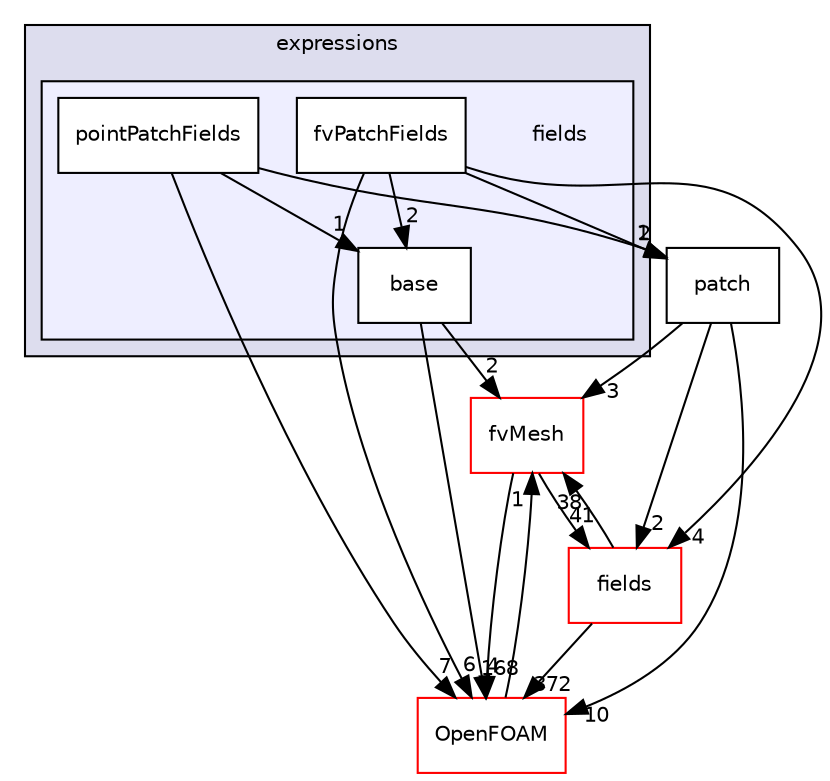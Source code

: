 digraph "src/finiteVolume/expressions/fields" {
  bgcolor=transparent;
  compound=true
  node [ fontsize="10", fontname="Helvetica"];
  edge [ labelfontsize="10", labelfontname="Helvetica"];
  subgraph clusterdir_f31eeeddb3b7313615d9fc5a30556efd {
    graph [ bgcolor="#ddddee", pencolor="black", label="expressions" fontname="Helvetica", fontsize="10", URL="dir_f31eeeddb3b7313615d9fc5a30556efd.html"]
  subgraph clusterdir_94e9d388d8c18aad033edbe21e3c244a {
    graph [ bgcolor="#eeeeff", pencolor="black", label="" URL="dir_94e9d388d8c18aad033edbe21e3c244a.html"];
    dir_94e9d388d8c18aad033edbe21e3c244a [shape=plaintext label="fields"];
    dir_3e84b121de6ab417f91aa031991d9123 [shape=box label="base" color="black" fillcolor="white" style="filled" URL="dir_3e84b121de6ab417f91aa031991d9123.html"];
    dir_dec10d58e119e0163c77869ea72d5b14 [shape=box label="fvPatchFields" color="black" fillcolor="white" style="filled" URL="dir_dec10d58e119e0163c77869ea72d5b14.html"];
    dir_d8ffa1475c96b969c430fff9c79e1e7a [shape=box label="pointPatchFields" color="black" fillcolor="white" style="filled" URL="dir_d8ffa1475c96b969c430fff9c79e1e7a.html"];
  }
  }
  dir_25ab4a83a983f7bb7a38b7f63bb141b7 [shape=box label="fields" color="red" URL="dir_25ab4a83a983f7bb7a38b7f63bb141b7.html"];
  dir_6bbd0519651b483f986c0452fcb0469a [shape=box label="patch" URL="dir_6bbd0519651b483f986c0452fcb0469a.html"];
  dir_c382fa095c9c33d8673c0dd60aaef275 [shape=box label="fvMesh" color="red" URL="dir_c382fa095c9c33d8673c0dd60aaef275.html"];
  dir_c5473ff19b20e6ec4dfe5c310b3778a8 [shape=box label="OpenFOAM" color="red" URL="dir_c5473ff19b20e6ec4dfe5c310b3778a8.html"];
  dir_3e84b121de6ab417f91aa031991d9123->dir_c382fa095c9c33d8673c0dd60aaef275 [headlabel="2", labeldistance=1.5 headhref="dir_000885_001106.html"];
  dir_3e84b121de6ab417f91aa031991d9123->dir_c5473ff19b20e6ec4dfe5c310b3778a8 [headlabel="4", labeldistance=1.5 headhref="dir_000885_002151.html"];
  dir_25ab4a83a983f7bb7a38b7f63bb141b7->dir_c382fa095c9c33d8673c0dd60aaef275 [headlabel="38", labeldistance=1.5 headhref="dir_000890_001106.html"];
  dir_25ab4a83a983f7bb7a38b7f63bb141b7->dir_c5473ff19b20e6ec4dfe5c310b3778a8 [headlabel="372", labeldistance=1.5 headhref="dir_000890_002151.html"];
  dir_d8ffa1475c96b969c430fff9c79e1e7a->dir_3e84b121de6ab417f91aa031991d9123 [headlabel="1", labeldistance=1.5 headhref="dir_000887_000885.html"];
  dir_d8ffa1475c96b969c430fff9c79e1e7a->dir_6bbd0519651b483f986c0452fcb0469a [headlabel="1", labeldistance=1.5 headhref="dir_000887_000888.html"];
  dir_d8ffa1475c96b969c430fff9c79e1e7a->dir_c5473ff19b20e6ec4dfe5c310b3778a8 [headlabel="7", labeldistance=1.5 headhref="dir_000887_002151.html"];
  dir_6bbd0519651b483f986c0452fcb0469a->dir_25ab4a83a983f7bb7a38b7f63bb141b7 [headlabel="2", labeldistance=1.5 headhref="dir_000888_000890.html"];
  dir_6bbd0519651b483f986c0452fcb0469a->dir_c382fa095c9c33d8673c0dd60aaef275 [headlabel="3", labeldistance=1.5 headhref="dir_000888_001106.html"];
  dir_6bbd0519651b483f986c0452fcb0469a->dir_c5473ff19b20e6ec4dfe5c310b3778a8 [headlabel="10", labeldistance=1.5 headhref="dir_000888_002151.html"];
  dir_c382fa095c9c33d8673c0dd60aaef275->dir_25ab4a83a983f7bb7a38b7f63bb141b7 [headlabel="41", labeldistance=1.5 headhref="dir_001106_000890.html"];
  dir_c382fa095c9c33d8673c0dd60aaef275->dir_c5473ff19b20e6ec4dfe5c310b3778a8 [headlabel="168", labeldistance=1.5 headhref="dir_001106_002151.html"];
  dir_c5473ff19b20e6ec4dfe5c310b3778a8->dir_c382fa095c9c33d8673c0dd60aaef275 [headlabel="1", labeldistance=1.5 headhref="dir_002151_001106.html"];
  dir_dec10d58e119e0163c77869ea72d5b14->dir_3e84b121de6ab417f91aa031991d9123 [headlabel="2", labeldistance=1.5 headhref="dir_000886_000885.html"];
  dir_dec10d58e119e0163c77869ea72d5b14->dir_25ab4a83a983f7bb7a38b7f63bb141b7 [headlabel="4", labeldistance=1.5 headhref="dir_000886_000890.html"];
  dir_dec10d58e119e0163c77869ea72d5b14->dir_6bbd0519651b483f986c0452fcb0469a [headlabel="2", labeldistance=1.5 headhref="dir_000886_000888.html"];
  dir_dec10d58e119e0163c77869ea72d5b14->dir_c5473ff19b20e6ec4dfe5c310b3778a8 [headlabel="6", labeldistance=1.5 headhref="dir_000886_002151.html"];
}
